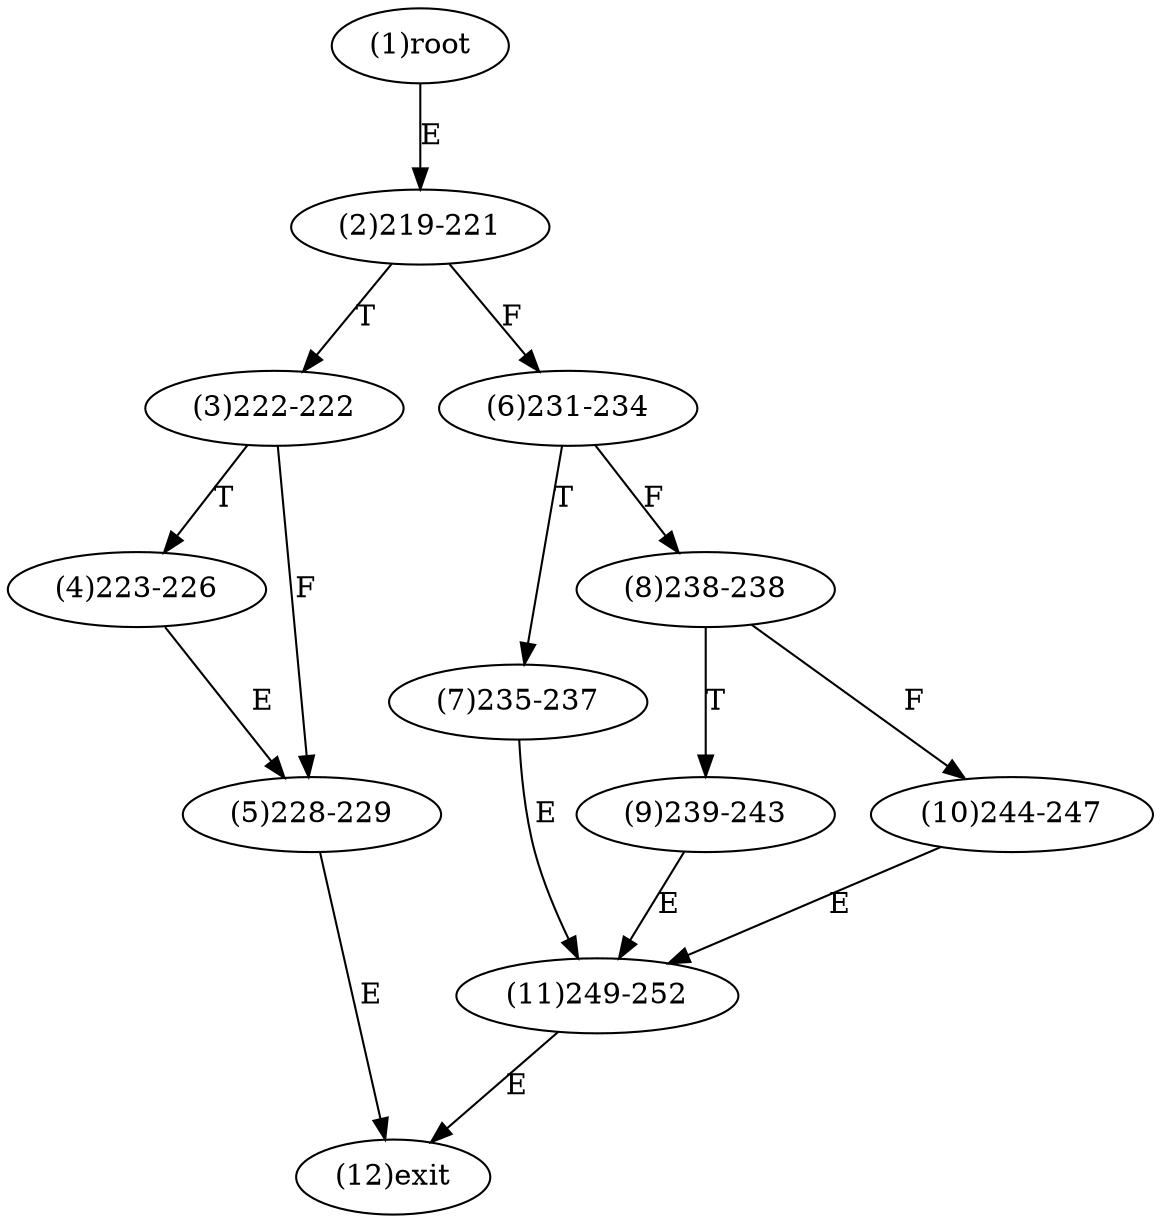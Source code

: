 digraph "" { 
1[ label="(1)root"];
2[ label="(2)219-221"];
3[ label="(3)222-222"];
4[ label="(4)223-226"];
5[ label="(5)228-229"];
6[ label="(6)231-234"];
7[ label="(7)235-237"];
8[ label="(8)238-238"];
9[ label="(9)239-243"];
10[ label="(10)244-247"];
11[ label="(11)249-252"];
12[ label="(12)exit"];
1->2[ label="E"];
2->6[ label="F"];
2->3[ label="T"];
3->5[ label="F"];
3->4[ label="T"];
4->5[ label="E"];
5->12[ label="E"];
6->8[ label="F"];
6->7[ label="T"];
7->11[ label="E"];
8->10[ label="F"];
8->9[ label="T"];
9->11[ label="E"];
10->11[ label="E"];
11->12[ label="E"];
}